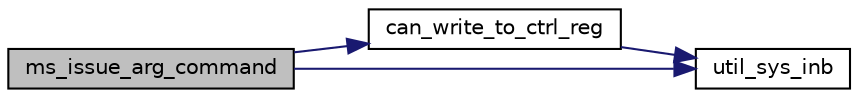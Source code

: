 digraph "ms_issue_arg_command"
{
 // LATEX_PDF_SIZE
  edge [fontname="Helvetica",fontsize="10",labelfontname="Helvetica",labelfontsize="10"];
  node [fontname="Helvetica",fontsize="10",shape=record];
  rankdir="LR";
  Node1 [label="ms_issue_arg_command",height=0.2,width=0.4,color="black", fillcolor="grey75", style="filled", fontcolor="black",tooltip="Issues the argument command specified in its first argument."];
  Node1 -> Node2 [color="midnightblue",fontsize="10",style="solid",fontname="Helvetica"];
  Node2 [label="can_write_to_ctrl_reg",height=0.2,width=0.4,color="black", fillcolor="white", style="filled",URL="$group__mouse.html#gae92b7a0449ca14cdbe33c9231f9773df",tooltip="Evaluates whether or not we can write a command to the kbc control register."];
  Node2 -> Node3 [color="midnightblue",fontsize="10",style="solid",fontname="Helvetica"];
  Node3 [label="util_sys_inb",height=0.2,width=0.4,color="black", fillcolor="white", style="filled",URL="$group__utils.html#ga79a031a8611f5b2d6afa4158e92b0fb4",tooltip="Invokes sys_inb() system call but reads the value into a uint8_t variable."];
  Node1 -> Node3 [color="midnightblue",fontsize="10",style="solid",fontname="Helvetica"];
}
